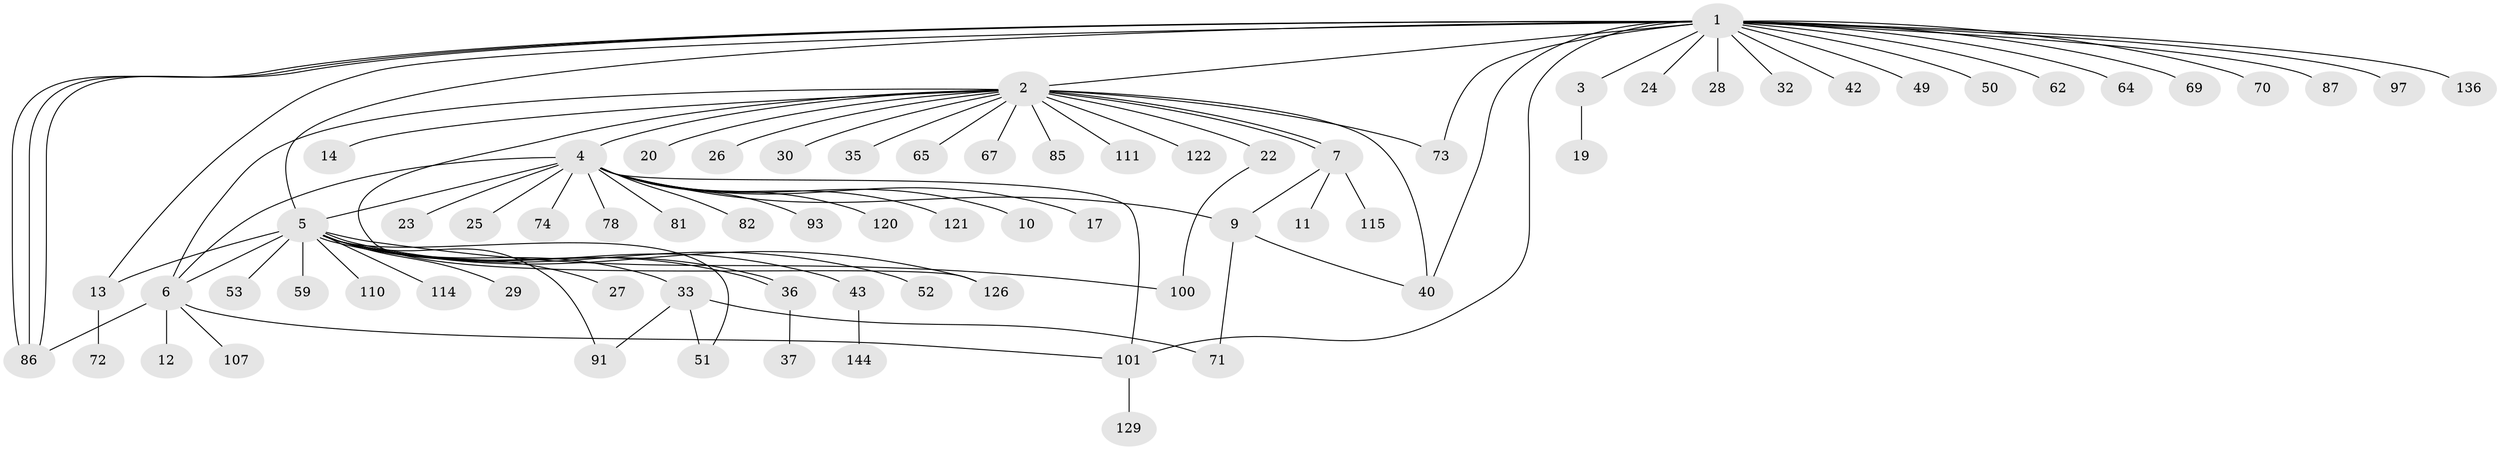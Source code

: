 // original degree distribution, {23: 0.013793103448275862, 20: 0.006896551724137931, 2: 0.19310344827586207, 17: 0.006896551724137931, 14: 0.006896551724137931, 5: 0.027586206896551724, 6: 0.013793103448275862, 4: 0.04827586206896552, 1: 0.5862068965517241, 3: 0.09655172413793103}
// Generated by graph-tools (version 1.1) at 2025/14/03/09/25 04:14:37]
// undirected, 72 vertices, 91 edges
graph export_dot {
graph [start="1"]
  node [color=gray90,style=filled];
  1;
  2;
  3;
  4;
  5;
  6 [super="+15+16+68+8+124+132+76+60+21+39+34"];
  7;
  9 [super="+61+55+106"];
  10;
  11;
  12;
  13 [super="+18+57"];
  14;
  17 [super="+99+47"];
  19;
  20;
  22 [super="+44+41"];
  23;
  24;
  25;
  26;
  27;
  28 [super="+133+45"];
  29;
  30 [super="+137+79"];
  32 [super="+48"];
  33 [super="+75"];
  35 [super="+104+128+83+63"];
  36 [super="+77+117+58"];
  37;
  40 [super="+92"];
  42;
  43 [super="+95"];
  49;
  50;
  51 [super="+140"];
  52;
  53 [super="+125"];
  59;
  62;
  64;
  65 [super="+88"];
  67 [super="+89"];
  69;
  70;
  71;
  72;
  73;
  74;
  78;
  81;
  82;
  85;
  86 [super="+119"];
  87;
  91 [super="+96"];
  93;
  97 [super="+116+142"];
  100 [super="+109+141"];
  101 [super="+139+113+103"];
  107;
  110 [super="+127"];
  111;
  114;
  115;
  120;
  121;
  122;
  126;
  129;
  136;
  144;
  1 -- 2;
  1 -- 3;
  1 -- 5;
  1 -- 24;
  1 -- 28;
  1 -- 32;
  1 -- 40;
  1 -- 42;
  1 -- 49;
  1 -- 50;
  1 -- 62;
  1 -- 64;
  1 -- 69;
  1 -- 70;
  1 -- 73;
  1 -- 86;
  1 -- 86;
  1 -- 86;
  1 -- 87;
  1 -- 97;
  1 -- 101;
  1 -- 136;
  1 -- 13;
  2 -- 4;
  2 -- 7;
  2 -- 7;
  2 -- 14;
  2 -- 20;
  2 -- 22;
  2 -- 26;
  2 -- 30;
  2 -- 35;
  2 -- 40 [weight=2];
  2 -- 65;
  2 -- 67;
  2 -- 73;
  2 -- 85;
  2 -- 111;
  2 -- 122;
  2 -- 126;
  2 -- 6;
  3 -- 19;
  4 -- 5;
  4 -- 6 [weight=2];
  4 -- 10;
  4 -- 17;
  4 -- 23;
  4 -- 25;
  4 -- 74;
  4 -- 78;
  4 -- 81;
  4 -- 82;
  4 -- 93;
  4 -- 120;
  4 -- 121;
  4 -- 101;
  4 -- 9;
  5 -- 13;
  5 -- 27;
  5 -- 29;
  5 -- 33 [weight=2];
  5 -- 36;
  5 -- 36;
  5 -- 43;
  5 -- 51;
  5 -- 52;
  5 -- 53;
  5 -- 59;
  5 -- 91;
  5 -- 100 [weight=2];
  5 -- 110;
  5 -- 114;
  5 -- 126;
  5 -- 6 [weight=3];
  6 -- 12;
  6 -- 86;
  6 -- 107;
  6 -- 101;
  7 -- 9;
  7 -- 11;
  7 -- 115;
  9 -- 40;
  9 -- 71;
  13 -- 72;
  22 -- 100;
  33 -- 51;
  33 -- 71;
  33 -- 91;
  36 -- 37;
  43 -- 144;
  101 -- 129;
}

